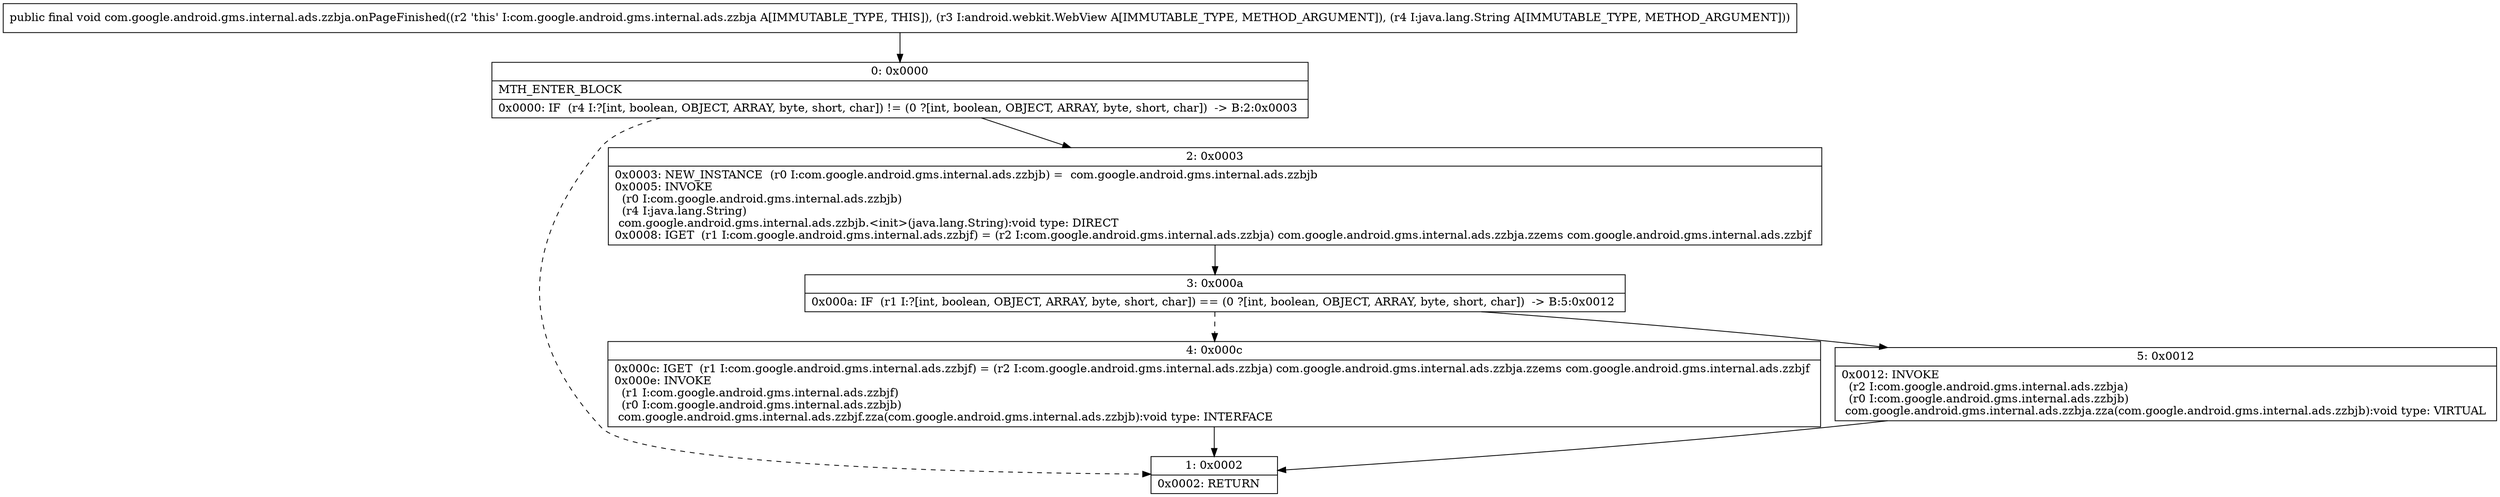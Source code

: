 digraph "CFG forcom.google.android.gms.internal.ads.zzbja.onPageFinished(Landroid\/webkit\/WebView;Ljava\/lang\/String;)V" {
Node_0 [shape=record,label="{0\:\ 0x0000|MTH_ENTER_BLOCK\l|0x0000: IF  (r4 I:?[int, boolean, OBJECT, ARRAY, byte, short, char]) != (0 ?[int, boolean, OBJECT, ARRAY, byte, short, char])  \-\> B:2:0x0003 \l}"];
Node_1 [shape=record,label="{1\:\ 0x0002|0x0002: RETURN   \l}"];
Node_2 [shape=record,label="{2\:\ 0x0003|0x0003: NEW_INSTANCE  (r0 I:com.google.android.gms.internal.ads.zzbjb) =  com.google.android.gms.internal.ads.zzbjb \l0x0005: INVOKE  \l  (r0 I:com.google.android.gms.internal.ads.zzbjb)\l  (r4 I:java.lang.String)\l com.google.android.gms.internal.ads.zzbjb.\<init\>(java.lang.String):void type: DIRECT \l0x0008: IGET  (r1 I:com.google.android.gms.internal.ads.zzbjf) = (r2 I:com.google.android.gms.internal.ads.zzbja) com.google.android.gms.internal.ads.zzbja.zzems com.google.android.gms.internal.ads.zzbjf \l}"];
Node_3 [shape=record,label="{3\:\ 0x000a|0x000a: IF  (r1 I:?[int, boolean, OBJECT, ARRAY, byte, short, char]) == (0 ?[int, boolean, OBJECT, ARRAY, byte, short, char])  \-\> B:5:0x0012 \l}"];
Node_4 [shape=record,label="{4\:\ 0x000c|0x000c: IGET  (r1 I:com.google.android.gms.internal.ads.zzbjf) = (r2 I:com.google.android.gms.internal.ads.zzbja) com.google.android.gms.internal.ads.zzbja.zzems com.google.android.gms.internal.ads.zzbjf \l0x000e: INVOKE  \l  (r1 I:com.google.android.gms.internal.ads.zzbjf)\l  (r0 I:com.google.android.gms.internal.ads.zzbjb)\l com.google.android.gms.internal.ads.zzbjf.zza(com.google.android.gms.internal.ads.zzbjb):void type: INTERFACE \l}"];
Node_5 [shape=record,label="{5\:\ 0x0012|0x0012: INVOKE  \l  (r2 I:com.google.android.gms.internal.ads.zzbja)\l  (r0 I:com.google.android.gms.internal.ads.zzbjb)\l com.google.android.gms.internal.ads.zzbja.zza(com.google.android.gms.internal.ads.zzbjb):void type: VIRTUAL \l}"];
MethodNode[shape=record,label="{public final void com.google.android.gms.internal.ads.zzbja.onPageFinished((r2 'this' I:com.google.android.gms.internal.ads.zzbja A[IMMUTABLE_TYPE, THIS]), (r3 I:android.webkit.WebView A[IMMUTABLE_TYPE, METHOD_ARGUMENT]), (r4 I:java.lang.String A[IMMUTABLE_TYPE, METHOD_ARGUMENT])) }"];
MethodNode -> Node_0;
Node_0 -> Node_1[style=dashed];
Node_0 -> Node_2;
Node_2 -> Node_3;
Node_3 -> Node_4[style=dashed];
Node_3 -> Node_5;
Node_4 -> Node_1;
Node_5 -> Node_1;
}

